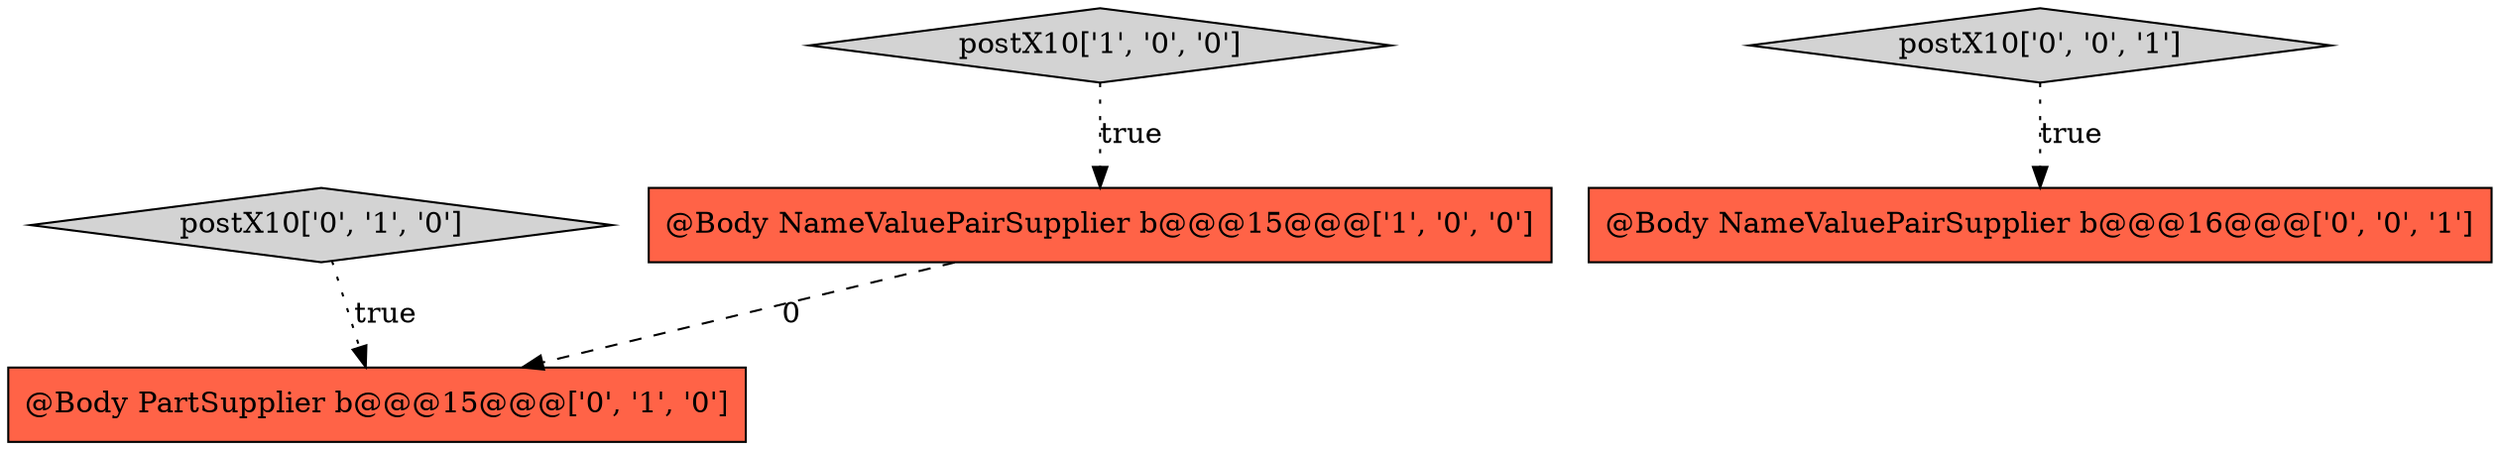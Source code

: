 digraph {
1 [style = filled, label = "@Body NameValuePairSupplier b@@@15@@@['1', '0', '0']", fillcolor = tomato, shape = box image = "AAA1AAABBB1BBB"];
5 [style = filled, label = "postX10['0', '0', '1']", fillcolor = lightgray, shape = diamond image = "AAA0AAABBB3BBB"];
3 [style = filled, label = "@Body PartSupplier b@@@15@@@['0', '1', '0']", fillcolor = tomato, shape = box image = "AAA1AAABBB2BBB"];
0 [style = filled, label = "postX10['1', '0', '0']", fillcolor = lightgray, shape = diamond image = "AAA0AAABBB1BBB"];
4 [style = filled, label = "@Body NameValuePairSupplier b@@@16@@@['0', '0', '1']", fillcolor = tomato, shape = box image = "AAA0AAABBB3BBB"];
2 [style = filled, label = "postX10['0', '1', '0']", fillcolor = lightgray, shape = diamond image = "AAA0AAABBB2BBB"];
2->3 [style = dotted, label="true"];
5->4 [style = dotted, label="true"];
1->3 [style = dashed, label="0"];
0->1 [style = dotted, label="true"];
}
